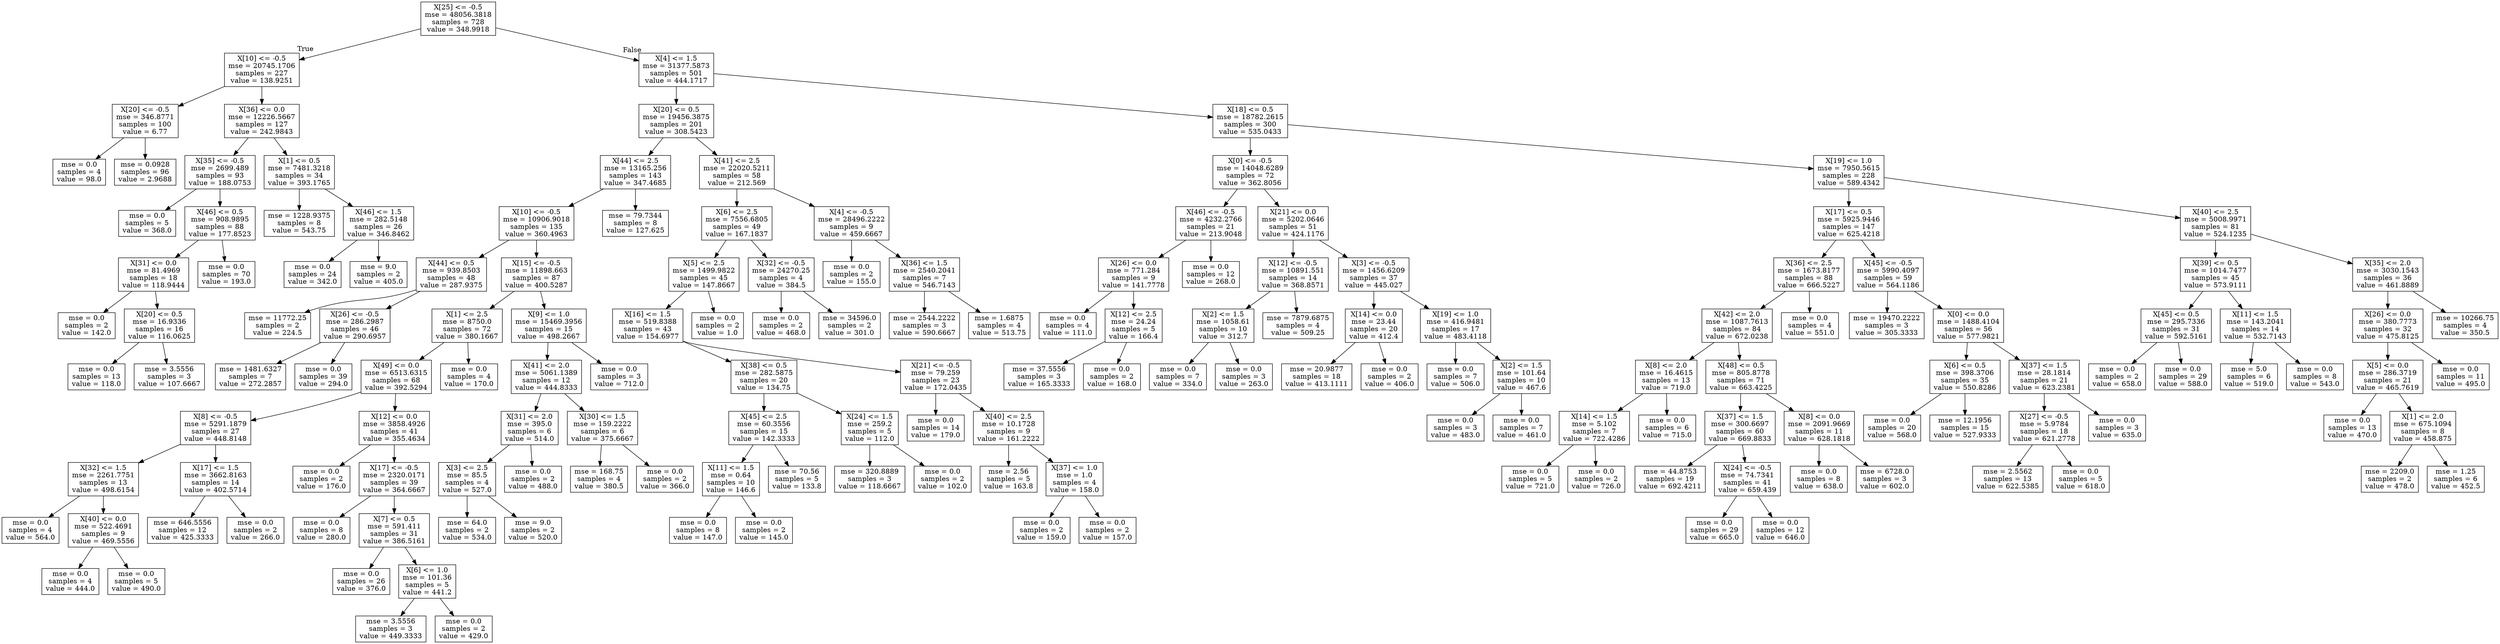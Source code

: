 digraph Tree {
node [shape=box] ;
0 [label="X[25] <= -0.5\nmse = 48056.3818\nsamples = 728\nvalue = 348.9918"] ;
1 [label="X[10] <= -0.5\nmse = 20745.1706\nsamples = 227\nvalue = 138.9251"] ;
0 -> 1 [labeldistance=2.5, labelangle=45, headlabel="True"] ;
2 [label="X[20] <= -0.5\nmse = 346.8771\nsamples = 100\nvalue = 6.77"] ;
1 -> 2 ;
3 [label="mse = 0.0\nsamples = 4\nvalue = 98.0"] ;
2 -> 3 ;
4 [label="mse = 0.0928\nsamples = 96\nvalue = 2.9688"] ;
2 -> 4 ;
5 [label="X[36] <= 0.0\nmse = 12226.5667\nsamples = 127\nvalue = 242.9843"] ;
1 -> 5 ;
6 [label="X[35] <= -0.5\nmse = 2699.489\nsamples = 93\nvalue = 188.0753"] ;
5 -> 6 ;
7 [label="mse = 0.0\nsamples = 5\nvalue = 368.0"] ;
6 -> 7 ;
8 [label="X[46] <= 0.5\nmse = 908.9895\nsamples = 88\nvalue = 177.8523"] ;
6 -> 8 ;
9 [label="X[31] <= 0.0\nmse = 81.4969\nsamples = 18\nvalue = 118.9444"] ;
8 -> 9 ;
10 [label="mse = 0.0\nsamples = 2\nvalue = 142.0"] ;
9 -> 10 ;
11 [label="X[20] <= 0.5\nmse = 16.9336\nsamples = 16\nvalue = 116.0625"] ;
9 -> 11 ;
12 [label="mse = 0.0\nsamples = 13\nvalue = 118.0"] ;
11 -> 12 ;
13 [label="mse = 3.5556\nsamples = 3\nvalue = 107.6667"] ;
11 -> 13 ;
14 [label="mse = 0.0\nsamples = 70\nvalue = 193.0"] ;
8 -> 14 ;
15 [label="X[1] <= 0.5\nmse = 7481.3218\nsamples = 34\nvalue = 393.1765"] ;
5 -> 15 ;
16 [label="mse = 1228.9375\nsamples = 8\nvalue = 543.75"] ;
15 -> 16 ;
17 [label="X[46] <= 1.5\nmse = 282.5148\nsamples = 26\nvalue = 346.8462"] ;
15 -> 17 ;
18 [label="mse = 0.0\nsamples = 24\nvalue = 342.0"] ;
17 -> 18 ;
19 [label="mse = 9.0\nsamples = 2\nvalue = 405.0"] ;
17 -> 19 ;
20 [label="X[4] <= 1.5\nmse = 31377.5873\nsamples = 501\nvalue = 444.1717"] ;
0 -> 20 [labeldistance=2.5, labelangle=-45, headlabel="False"] ;
21 [label="X[20] <= 0.5\nmse = 19456.3875\nsamples = 201\nvalue = 308.5423"] ;
20 -> 21 ;
22 [label="X[44] <= 2.5\nmse = 13165.256\nsamples = 143\nvalue = 347.4685"] ;
21 -> 22 ;
23 [label="X[10] <= -0.5\nmse = 10906.9018\nsamples = 135\nvalue = 360.4963"] ;
22 -> 23 ;
24 [label="X[44] <= 0.5\nmse = 939.8503\nsamples = 48\nvalue = 287.9375"] ;
23 -> 24 ;
25 [label="mse = 11772.25\nsamples = 2\nvalue = 224.5"] ;
24 -> 25 ;
26 [label="X[26] <= -0.5\nmse = 286.2987\nsamples = 46\nvalue = 290.6957"] ;
24 -> 26 ;
27 [label="mse = 1481.6327\nsamples = 7\nvalue = 272.2857"] ;
26 -> 27 ;
28 [label="mse = 0.0\nsamples = 39\nvalue = 294.0"] ;
26 -> 28 ;
29 [label="X[15] <= -0.5\nmse = 11898.663\nsamples = 87\nvalue = 400.5287"] ;
23 -> 29 ;
30 [label="X[1] <= 2.5\nmse = 8750.0\nsamples = 72\nvalue = 380.1667"] ;
29 -> 30 ;
31 [label="X[49] <= 0.0\nmse = 6513.6315\nsamples = 68\nvalue = 392.5294"] ;
30 -> 31 ;
32 [label="X[8] <= -0.5\nmse = 5291.1879\nsamples = 27\nvalue = 448.8148"] ;
31 -> 32 ;
33 [label="X[32] <= 1.5\nmse = 2261.7751\nsamples = 13\nvalue = 498.6154"] ;
32 -> 33 ;
34 [label="mse = 0.0\nsamples = 4\nvalue = 564.0"] ;
33 -> 34 ;
35 [label="X[40] <= 0.0\nmse = 522.4691\nsamples = 9\nvalue = 469.5556"] ;
33 -> 35 ;
36 [label="mse = 0.0\nsamples = 4\nvalue = 444.0"] ;
35 -> 36 ;
37 [label="mse = 0.0\nsamples = 5\nvalue = 490.0"] ;
35 -> 37 ;
38 [label="X[17] <= 1.5\nmse = 3662.8163\nsamples = 14\nvalue = 402.5714"] ;
32 -> 38 ;
39 [label="mse = 646.5556\nsamples = 12\nvalue = 425.3333"] ;
38 -> 39 ;
40 [label="mse = 0.0\nsamples = 2\nvalue = 266.0"] ;
38 -> 40 ;
41 [label="X[12] <= 0.0\nmse = 3858.4926\nsamples = 41\nvalue = 355.4634"] ;
31 -> 41 ;
42 [label="mse = 0.0\nsamples = 2\nvalue = 176.0"] ;
41 -> 42 ;
43 [label="X[17] <= -0.5\nmse = 2320.0171\nsamples = 39\nvalue = 364.6667"] ;
41 -> 43 ;
44 [label="mse = 0.0\nsamples = 8\nvalue = 280.0"] ;
43 -> 44 ;
45 [label="X[7] <= 0.5\nmse = 591.411\nsamples = 31\nvalue = 386.5161"] ;
43 -> 45 ;
46 [label="mse = 0.0\nsamples = 26\nvalue = 376.0"] ;
45 -> 46 ;
47 [label="X[6] <= 1.0\nmse = 101.36\nsamples = 5\nvalue = 441.2"] ;
45 -> 47 ;
48 [label="mse = 3.5556\nsamples = 3\nvalue = 449.3333"] ;
47 -> 48 ;
49 [label="mse = 0.0\nsamples = 2\nvalue = 429.0"] ;
47 -> 49 ;
50 [label="mse = 0.0\nsamples = 4\nvalue = 170.0"] ;
30 -> 50 ;
51 [label="X[9] <= 1.0\nmse = 15469.3956\nsamples = 15\nvalue = 498.2667"] ;
29 -> 51 ;
52 [label="X[41] <= 2.0\nmse = 5061.1389\nsamples = 12\nvalue = 444.8333"] ;
51 -> 52 ;
53 [label="X[31] <= 2.0\nmse = 395.0\nsamples = 6\nvalue = 514.0"] ;
52 -> 53 ;
54 [label="X[3] <= 2.5\nmse = 85.5\nsamples = 4\nvalue = 527.0"] ;
53 -> 54 ;
55 [label="mse = 64.0\nsamples = 2\nvalue = 534.0"] ;
54 -> 55 ;
56 [label="mse = 9.0\nsamples = 2\nvalue = 520.0"] ;
54 -> 56 ;
57 [label="mse = 0.0\nsamples = 2\nvalue = 488.0"] ;
53 -> 57 ;
58 [label="X[30] <= 1.5\nmse = 159.2222\nsamples = 6\nvalue = 375.6667"] ;
52 -> 58 ;
59 [label="mse = 168.75\nsamples = 4\nvalue = 380.5"] ;
58 -> 59 ;
60 [label="mse = 0.0\nsamples = 2\nvalue = 366.0"] ;
58 -> 60 ;
61 [label="mse = 0.0\nsamples = 3\nvalue = 712.0"] ;
51 -> 61 ;
62 [label="mse = 79.7344\nsamples = 8\nvalue = 127.625"] ;
22 -> 62 ;
63 [label="X[41] <= 2.5\nmse = 22020.5211\nsamples = 58\nvalue = 212.569"] ;
21 -> 63 ;
64 [label="X[6] <= 2.5\nmse = 7556.6805\nsamples = 49\nvalue = 167.1837"] ;
63 -> 64 ;
65 [label="X[5] <= 2.5\nmse = 1499.9822\nsamples = 45\nvalue = 147.8667"] ;
64 -> 65 ;
66 [label="X[16] <= 1.5\nmse = 519.8388\nsamples = 43\nvalue = 154.6977"] ;
65 -> 66 ;
67 [label="X[38] <= 0.5\nmse = 282.5875\nsamples = 20\nvalue = 134.75"] ;
66 -> 67 ;
68 [label="X[45] <= 2.5\nmse = 60.3556\nsamples = 15\nvalue = 142.3333"] ;
67 -> 68 ;
69 [label="X[11] <= 1.5\nmse = 0.64\nsamples = 10\nvalue = 146.6"] ;
68 -> 69 ;
70 [label="mse = 0.0\nsamples = 8\nvalue = 147.0"] ;
69 -> 70 ;
71 [label="mse = 0.0\nsamples = 2\nvalue = 145.0"] ;
69 -> 71 ;
72 [label="mse = 70.56\nsamples = 5\nvalue = 133.8"] ;
68 -> 72 ;
73 [label="X[24] <= 1.5\nmse = 259.2\nsamples = 5\nvalue = 112.0"] ;
67 -> 73 ;
74 [label="mse = 320.8889\nsamples = 3\nvalue = 118.6667"] ;
73 -> 74 ;
75 [label="mse = 0.0\nsamples = 2\nvalue = 102.0"] ;
73 -> 75 ;
76 [label="X[21] <= -0.5\nmse = 79.259\nsamples = 23\nvalue = 172.0435"] ;
66 -> 76 ;
77 [label="mse = 0.0\nsamples = 14\nvalue = 179.0"] ;
76 -> 77 ;
78 [label="X[40] <= 2.5\nmse = 10.1728\nsamples = 9\nvalue = 161.2222"] ;
76 -> 78 ;
79 [label="mse = 2.56\nsamples = 5\nvalue = 163.8"] ;
78 -> 79 ;
80 [label="X[37] <= 1.0\nmse = 1.0\nsamples = 4\nvalue = 158.0"] ;
78 -> 80 ;
81 [label="mse = 0.0\nsamples = 2\nvalue = 159.0"] ;
80 -> 81 ;
82 [label="mse = 0.0\nsamples = 2\nvalue = 157.0"] ;
80 -> 82 ;
83 [label="mse = 0.0\nsamples = 2\nvalue = 1.0"] ;
65 -> 83 ;
84 [label="X[32] <= -0.5\nmse = 24270.25\nsamples = 4\nvalue = 384.5"] ;
64 -> 84 ;
85 [label="mse = 0.0\nsamples = 2\nvalue = 468.0"] ;
84 -> 85 ;
86 [label="mse = 34596.0\nsamples = 2\nvalue = 301.0"] ;
84 -> 86 ;
87 [label="X[4] <= -0.5\nmse = 28496.2222\nsamples = 9\nvalue = 459.6667"] ;
63 -> 87 ;
88 [label="mse = 0.0\nsamples = 2\nvalue = 155.0"] ;
87 -> 88 ;
89 [label="X[36] <= 1.5\nmse = 2540.2041\nsamples = 7\nvalue = 546.7143"] ;
87 -> 89 ;
90 [label="mse = 2544.2222\nsamples = 3\nvalue = 590.6667"] ;
89 -> 90 ;
91 [label="mse = 1.6875\nsamples = 4\nvalue = 513.75"] ;
89 -> 91 ;
92 [label="X[18] <= 0.5\nmse = 18782.2615\nsamples = 300\nvalue = 535.0433"] ;
20 -> 92 ;
93 [label="X[0] <= -0.5\nmse = 14048.6289\nsamples = 72\nvalue = 362.8056"] ;
92 -> 93 ;
94 [label="X[46] <= -0.5\nmse = 4232.2766\nsamples = 21\nvalue = 213.9048"] ;
93 -> 94 ;
95 [label="X[26] <= 0.0\nmse = 771.284\nsamples = 9\nvalue = 141.7778"] ;
94 -> 95 ;
96 [label="mse = 0.0\nsamples = 4\nvalue = 111.0"] ;
95 -> 96 ;
97 [label="X[12] <= 2.5\nmse = 24.24\nsamples = 5\nvalue = 166.4"] ;
95 -> 97 ;
98 [label="mse = 37.5556\nsamples = 3\nvalue = 165.3333"] ;
97 -> 98 ;
99 [label="mse = 0.0\nsamples = 2\nvalue = 168.0"] ;
97 -> 99 ;
100 [label="mse = 0.0\nsamples = 12\nvalue = 268.0"] ;
94 -> 100 ;
101 [label="X[21] <= 0.0\nmse = 5202.0646\nsamples = 51\nvalue = 424.1176"] ;
93 -> 101 ;
102 [label="X[12] <= -0.5\nmse = 10891.551\nsamples = 14\nvalue = 368.8571"] ;
101 -> 102 ;
103 [label="X[2] <= 1.5\nmse = 1058.61\nsamples = 10\nvalue = 312.7"] ;
102 -> 103 ;
104 [label="mse = 0.0\nsamples = 7\nvalue = 334.0"] ;
103 -> 104 ;
105 [label="mse = 0.0\nsamples = 3\nvalue = 263.0"] ;
103 -> 105 ;
106 [label="mse = 7879.6875\nsamples = 4\nvalue = 509.25"] ;
102 -> 106 ;
107 [label="X[3] <= -0.5\nmse = 1456.6209\nsamples = 37\nvalue = 445.027"] ;
101 -> 107 ;
108 [label="X[14] <= 0.0\nmse = 23.44\nsamples = 20\nvalue = 412.4"] ;
107 -> 108 ;
109 [label="mse = 20.9877\nsamples = 18\nvalue = 413.1111"] ;
108 -> 109 ;
110 [label="mse = 0.0\nsamples = 2\nvalue = 406.0"] ;
108 -> 110 ;
111 [label="X[19] <= 1.0\nmse = 416.9481\nsamples = 17\nvalue = 483.4118"] ;
107 -> 111 ;
112 [label="mse = 0.0\nsamples = 7\nvalue = 506.0"] ;
111 -> 112 ;
113 [label="X[2] <= 1.5\nmse = 101.64\nsamples = 10\nvalue = 467.6"] ;
111 -> 113 ;
114 [label="mse = 0.0\nsamples = 3\nvalue = 483.0"] ;
113 -> 114 ;
115 [label="mse = 0.0\nsamples = 7\nvalue = 461.0"] ;
113 -> 115 ;
116 [label="X[19] <= 1.0\nmse = 7950.5615\nsamples = 228\nvalue = 589.4342"] ;
92 -> 116 ;
117 [label="X[17] <= 0.5\nmse = 5925.9446\nsamples = 147\nvalue = 625.4218"] ;
116 -> 117 ;
118 [label="X[36] <= 2.5\nmse = 1673.8177\nsamples = 88\nvalue = 666.5227"] ;
117 -> 118 ;
119 [label="X[42] <= 2.0\nmse = 1087.7613\nsamples = 84\nvalue = 672.0238"] ;
118 -> 119 ;
120 [label="X[8] <= 2.0\nmse = 16.4615\nsamples = 13\nvalue = 719.0"] ;
119 -> 120 ;
121 [label="X[14] <= 1.5\nmse = 5.102\nsamples = 7\nvalue = 722.4286"] ;
120 -> 121 ;
122 [label="mse = 0.0\nsamples = 5\nvalue = 721.0"] ;
121 -> 122 ;
123 [label="mse = 0.0\nsamples = 2\nvalue = 726.0"] ;
121 -> 123 ;
124 [label="mse = 0.0\nsamples = 6\nvalue = 715.0"] ;
120 -> 124 ;
125 [label="X[48] <= 0.5\nmse = 805.8778\nsamples = 71\nvalue = 663.4225"] ;
119 -> 125 ;
126 [label="X[37] <= 1.5\nmse = 300.6697\nsamples = 60\nvalue = 669.8833"] ;
125 -> 126 ;
127 [label="mse = 44.8753\nsamples = 19\nvalue = 692.4211"] ;
126 -> 127 ;
128 [label="X[24] <= -0.5\nmse = 74.7341\nsamples = 41\nvalue = 659.439"] ;
126 -> 128 ;
129 [label="mse = 0.0\nsamples = 29\nvalue = 665.0"] ;
128 -> 129 ;
130 [label="mse = 0.0\nsamples = 12\nvalue = 646.0"] ;
128 -> 130 ;
131 [label="X[8] <= 0.0\nmse = 2091.9669\nsamples = 11\nvalue = 628.1818"] ;
125 -> 131 ;
132 [label="mse = 0.0\nsamples = 8\nvalue = 638.0"] ;
131 -> 132 ;
133 [label="mse = 6728.0\nsamples = 3\nvalue = 602.0"] ;
131 -> 133 ;
134 [label="mse = 0.0\nsamples = 4\nvalue = 551.0"] ;
118 -> 134 ;
135 [label="X[45] <= -0.5\nmse = 5990.4097\nsamples = 59\nvalue = 564.1186"] ;
117 -> 135 ;
136 [label="mse = 19470.2222\nsamples = 3\nvalue = 305.3333"] ;
135 -> 136 ;
137 [label="X[0] <= 0.0\nmse = 1488.4104\nsamples = 56\nvalue = 577.9821"] ;
135 -> 137 ;
138 [label="X[6] <= 0.5\nmse = 398.3706\nsamples = 35\nvalue = 550.8286"] ;
137 -> 138 ;
139 [label="mse = 0.0\nsamples = 20\nvalue = 568.0"] ;
138 -> 139 ;
140 [label="mse = 12.1956\nsamples = 15\nvalue = 527.9333"] ;
138 -> 140 ;
141 [label="X[37] <= 1.5\nmse = 28.1814\nsamples = 21\nvalue = 623.2381"] ;
137 -> 141 ;
142 [label="X[27] <= -0.5\nmse = 5.9784\nsamples = 18\nvalue = 621.2778"] ;
141 -> 142 ;
143 [label="mse = 2.5562\nsamples = 13\nvalue = 622.5385"] ;
142 -> 143 ;
144 [label="mse = 0.0\nsamples = 5\nvalue = 618.0"] ;
142 -> 144 ;
145 [label="mse = 0.0\nsamples = 3\nvalue = 635.0"] ;
141 -> 145 ;
146 [label="X[40] <= 2.5\nmse = 5008.9971\nsamples = 81\nvalue = 524.1235"] ;
116 -> 146 ;
147 [label="X[39] <= 0.5\nmse = 1014.7477\nsamples = 45\nvalue = 573.9111"] ;
146 -> 147 ;
148 [label="X[45] <= 0.5\nmse = 295.7336\nsamples = 31\nvalue = 592.5161"] ;
147 -> 148 ;
149 [label="mse = 0.0\nsamples = 2\nvalue = 658.0"] ;
148 -> 149 ;
150 [label="mse = 0.0\nsamples = 29\nvalue = 588.0"] ;
148 -> 150 ;
151 [label="X[11] <= 1.5\nmse = 143.2041\nsamples = 14\nvalue = 532.7143"] ;
147 -> 151 ;
152 [label="mse = 5.0\nsamples = 6\nvalue = 519.0"] ;
151 -> 152 ;
153 [label="mse = 0.0\nsamples = 8\nvalue = 543.0"] ;
151 -> 153 ;
154 [label="X[35] <= 2.0\nmse = 3030.1543\nsamples = 36\nvalue = 461.8889"] ;
146 -> 154 ;
155 [label="X[26] <= 0.0\nmse = 380.7773\nsamples = 32\nvalue = 475.8125"] ;
154 -> 155 ;
156 [label="X[5] <= 0.0\nmse = 286.3719\nsamples = 21\nvalue = 465.7619"] ;
155 -> 156 ;
157 [label="mse = 0.0\nsamples = 13\nvalue = 470.0"] ;
156 -> 157 ;
158 [label="X[1] <= 2.0\nmse = 675.1094\nsamples = 8\nvalue = 458.875"] ;
156 -> 158 ;
159 [label="mse = 2209.0\nsamples = 2\nvalue = 478.0"] ;
158 -> 159 ;
160 [label="mse = 1.25\nsamples = 6\nvalue = 452.5"] ;
158 -> 160 ;
161 [label="mse = 0.0\nsamples = 11\nvalue = 495.0"] ;
155 -> 161 ;
162 [label="mse = 10266.75\nsamples = 4\nvalue = 350.5"] ;
154 -> 162 ;
}
